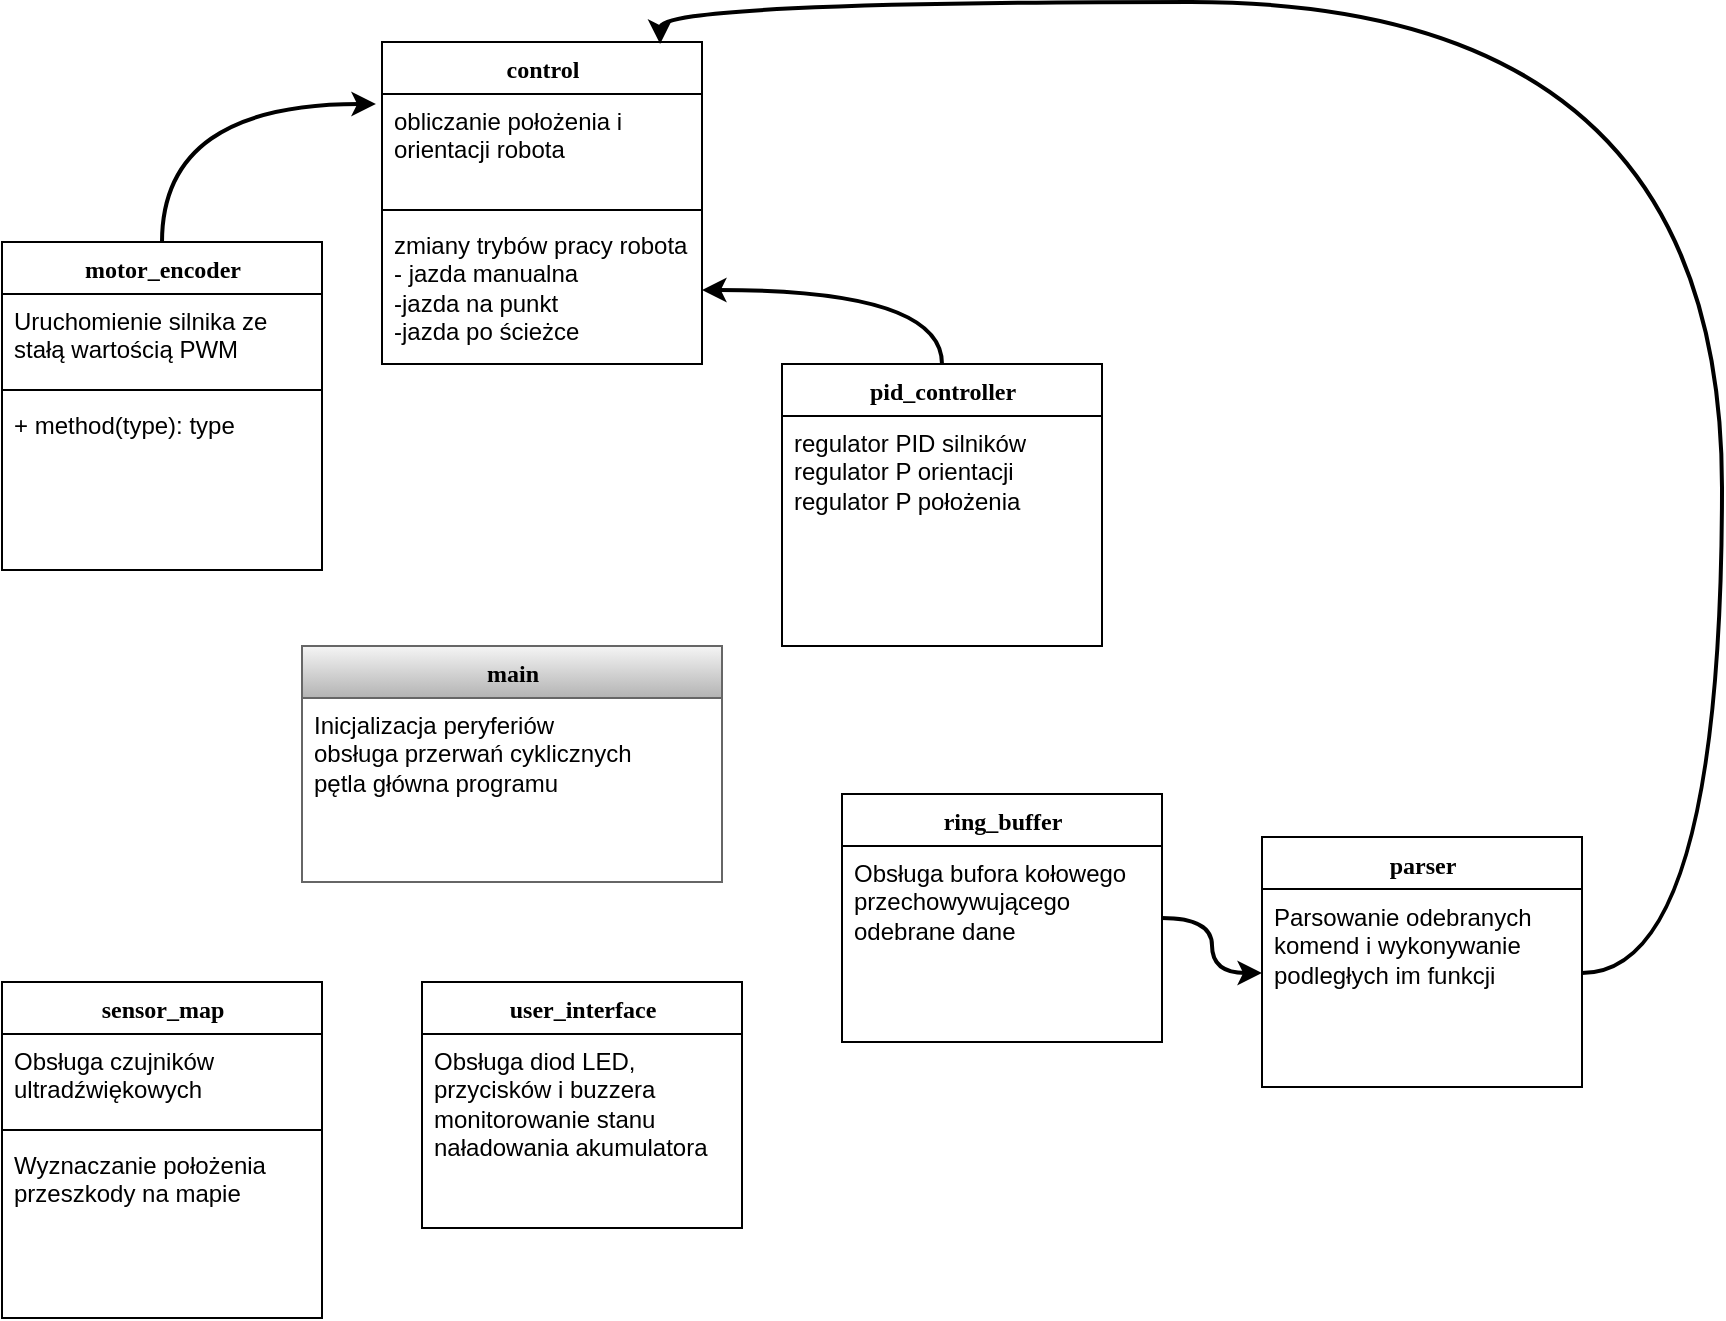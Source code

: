<mxfile version="20.0.1"><diagram name="Page-1" id="6133507b-19e7-1e82-6fc7-422aa6c4b21f"><mxGraphModel dx="1382" dy="802" grid="1" gridSize="10" guides="1" tooltips="1" connect="1" arrows="1" fold="1" page="1" pageScale="1" pageWidth="1100" pageHeight="850" background="none" math="0" shadow="0"><root><mxCell id="0"/><mxCell id="1" parent="0"/><mxCell id="235556782a83e6d0-1" value="sensor_map" style="swimlane;html=1;fontStyle=1;align=center;verticalAlign=top;childLayout=stackLayout;horizontal=1;startSize=26;horizontalStack=0;resizeParent=1;resizeLast=0;collapsible=1;marginBottom=0;swimlaneFillColor=#ffffff;rounded=0;shadow=0;comic=0;labelBackgroundColor=none;strokeWidth=1;fillColor=none;fontFamily=Verdana;fontSize=12" parent="1" vertex="1"><mxGeometry x="50" y="530" width="160" height="168" as="geometry"/></mxCell><mxCell id="235556782a83e6d0-2" value="Obsługa czujników ultradźwiękowych" style="text;html=1;strokeColor=none;fillColor=none;align=left;verticalAlign=top;spacingLeft=4;spacingRight=4;whiteSpace=wrap;overflow=hidden;rotatable=0;points=[[0,0.5],[1,0.5]];portConstraint=eastwest;" parent="235556782a83e6d0-1" vertex="1"><mxGeometry y="26" width="160" height="44" as="geometry"/></mxCell><mxCell id="235556782a83e6d0-6" value="" style="line;html=1;strokeWidth=1;fillColor=none;align=left;verticalAlign=middle;spacingTop=-1;spacingLeft=3;spacingRight=3;rotatable=0;labelPosition=right;points=[];portConstraint=eastwest;" parent="235556782a83e6d0-1" vertex="1"><mxGeometry y="70" width="160" height="8" as="geometry"/></mxCell><mxCell id="235556782a83e6d0-7" value="Wyznaczanie położenia przeszkody na mapie" style="text;html=1;strokeColor=none;fillColor=none;align=left;verticalAlign=top;spacingLeft=4;spacingRight=4;whiteSpace=wrap;overflow=hidden;rotatable=0;points=[[0,0.5],[1,0.5]];portConstraint=eastwest;" parent="235556782a83e6d0-1" vertex="1"><mxGeometry y="78" width="160" height="42" as="geometry"/></mxCell><mxCell id="78961159f06e98e8-17" value="main" style="swimlane;html=1;fontStyle=1;align=center;verticalAlign=top;childLayout=stackLayout;horizontal=1;startSize=26;horizontalStack=0;resizeParent=1;resizeLast=0;collapsible=1;marginBottom=0;swimlaneFillColor=#ffffff;rounded=0;shadow=0;comic=0;labelBackgroundColor=none;strokeWidth=1;fillColor=#f5f5f5;fontFamily=Verdana;fontSize=12;strokeColor=#666666;gradientColor=#b3b3b3;" parent="1" vertex="1"><mxGeometry x="200" y="362" width="210" height="118" as="geometry"/></mxCell><mxCell id="78961159f06e98e8-23" value="Inicjalizacja peryferiów&lt;br&gt;obsługa przerwań cyklicznych&lt;br&gt;pętla główna programu" style="text;html=1;strokeColor=none;fillColor=none;align=left;verticalAlign=top;spacingLeft=4;spacingRight=4;whiteSpace=wrap;overflow=hidden;rotatable=0;points=[[0,0.5],[1,0.5]];portConstraint=eastwest;" parent="78961159f06e98e8-17" vertex="1"><mxGeometry y="26" width="210" height="84" as="geometry"/></mxCell><mxCell id="NdNuiV1q34ZguvKgLfVX-10" style="edgeStyle=orthogonalEdgeStyle;curved=1;orthogonalLoop=1;jettySize=auto;html=1;strokeWidth=2;entryX=-0.019;entryY=0.093;entryDx=0;entryDy=0;entryPerimeter=0;" edge="1" parent="1" source="78961159f06e98e8-43" target="NdNuiV1q34ZguvKgLfVX-2"><mxGeometry relative="1" as="geometry"><mxPoint x="120" y="-10" as="targetPoint"/></mxGeometry></mxCell><mxCell id="78961159f06e98e8-43" value="motor_encoder" style="swimlane;html=1;fontStyle=1;align=center;verticalAlign=top;childLayout=stackLayout;horizontal=1;startSize=26;horizontalStack=0;resizeParent=1;resizeLast=0;collapsible=1;marginBottom=0;swimlaneFillColor=#ffffff;rounded=0;shadow=0;comic=0;labelBackgroundColor=none;strokeWidth=1;fillColor=none;fontFamily=Verdana;fontSize=12" parent="1" vertex="1"><mxGeometry x="50" y="160.0" width="160" height="164" as="geometry"/></mxCell><mxCell id="78961159f06e98e8-44" value="Uruchomienie silnika ze stałą wartością PWM" style="text;html=1;strokeColor=none;fillColor=none;align=left;verticalAlign=top;spacingLeft=4;spacingRight=4;whiteSpace=wrap;overflow=hidden;rotatable=0;points=[[0,0.5],[1,0.5]];portConstraint=eastwest;" parent="78961159f06e98e8-43" vertex="1"><mxGeometry y="26" width="160" height="44" as="geometry"/></mxCell><mxCell id="78961159f06e98e8-51" value="" style="line;html=1;strokeWidth=1;fillColor=none;align=left;verticalAlign=middle;spacingTop=-1;spacingLeft=3;spacingRight=3;rotatable=0;labelPosition=right;points=[];portConstraint=eastwest;" parent="78961159f06e98e8-43" vertex="1"><mxGeometry y="70" width="160" height="8" as="geometry"/></mxCell><mxCell id="b94bc138ca980ef-3" value="+ method(type): type" style="text;html=1;strokeColor=none;fillColor=none;align=left;verticalAlign=top;spacingLeft=4;spacingRight=4;whiteSpace=wrap;overflow=hidden;rotatable=0;points=[[0,0.5],[1,0.5]];portConstraint=eastwest;" parent="78961159f06e98e8-43" vertex="1"><mxGeometry y="78" width="160" height="26" as="geometry"/></mxCell><mxCell id="78961159f06e98e8-69" value="user_interface" style="swimlane;html=1;fontStyle=1;align=center;verticalAlign=top;childLayout=stackLayout;horizontal=1;startSize=26;horizontalStack=0;resizeParent=1;resizeLast=0;collapsible=1;marginBottom=0;swimlaneFillColor=#ffffff;rounded=0;shadow=0;comic=0;labelBackgroundColor=none;strokeWidth=1;fillColor=none;fontFamily=Verdana;fontSize=12" parent="1" vertex="1"><mxGeometry x="260" y="530" width="160" height="123" as="geometry"><mxRectangle x="255" y="436" width="130" height="26" as="alternateBounds"/></mxGeometry></mxCell><mxCell id="78961159f06e98e8-70" value="Obsługa diod LED, przycisków i buzzera&lt;br&gt;monitorowanie stanu naładowania akumulatora" style="text;html=1;strokeColor=none;fillColor=none;align=left;verticalAlign=top;spacingLeft=4;spacingRight=4;whiteSpace=wrap;overflow=hidden;rotatable=0;points=[[0,0.5],[1,0.5]];portConstraint=eastwest;" parent="78961159f06e98e8-69" vertex="1"><mxGeometry y="26" width="160" height="74" as="geometry"/></mxCell><mxCell id="78961159f06e98e8-82" value="parser" style="swimlane;html=1;fontStyle=1;align=center;verticalAlign=top;childLayout=stackLayout;horizontal=1;startSize=26;horizontalStack=0;resizeParent=1;resizeLast=0;collapsible=1;marginBottom=0;swimlaneFillColor=#ffffff;rounded=0;shadow=0;comic=0;labelBackgroundColor=none;strokeWidth=1;fillColor=none;fontFamily=Verdana;fontSize=12" parent="1" vertex="1"><mxGeometry x="680" y="457.5" width="160" height="125" as="geometry"/></mxCell><mxCell id="78961159f06e98e8-89" value="Parsowanie odebranych komend i wykonywanie podległych im funkcji" style="text;html=1;strokeColor=none;fillColor=none;align=left;verticalAlign=top;spacingLeft=4;spacingRight=4;whiteSpace=wrap;overflow=hidden;rotatable=0;points=[[0,0.5],[1,0.5]];portConstraint=eastwest;" parent="78961159f06e98e8-82" vertex="1"><mxGeometry y="26" width="160" height="84" as="geometry"/></mxCell><mxCell id="NdNuiV1q34ZguvKgLfVX-11" style="edgeStyle=orthogonalEdgeStyle;curved=1;orthogonalLoop=1;jettySize=auto;html=1;strokeWidth=2;" edge="1" parent="1" source="78961159f06e98e8-95" target="NdNuiV1q34ZguvKgLfVX-6"><mxGeometry relative="1" as="geometry"/></mxCell><mxCell id="78961159f06e98e8-95" value="pid_controller" style="swimlane;html=1;fontStyle=1;align=center;verticalAlign=top;childLayout=stackLayout;horizontal=1;startSize=26;horizontalStack=0;resizeParent=1;resizeLast=0;collapsible=1;marginBottom=0;swimlaneFillColor=#ffffff;rounded=0;shadow=0;comic=0;labelBackgroundColor=none;strokeWidth=1;fillColor=none;fontFamily=Verdana;fontSize=12" parent="1" vertex="1"><mxGeometry x="440" y="221" width="160" height="141" as="geometry"/></mxCell><mxCell id="78961159f06e98e8-96" value="regulator PID silników&lt;br&gt;regulator P orientacji&lt;br&gt;regulator P położenia" style="text;html=1;strokeColor=none;fillColor=none;align=left;verticalAlign=top;spacingLeft=4;spacingRight=4;whiteSpace=wrap;overflow=hidden;rotatable=0;points=[[0,0.5],[1,0.5]];portConstraint=eastwest;" parent="78961159f06e98e8-95" vertex="1"><mxGeometry y="26" width="160" height="74" as="geometry"/></mxCell><mxCell id="NdNuiV1q34ZguvKgLfVX-9" value="" style="edgeStyle=orthogonalEdgeStyle;orthogonalLoop=1;jettySize=auto;html=1;curved=1;strokeWidth=2;" edge="1" parent="1" source="78961159f06e98e8-108" target="78961159f06e98e8-89"><mxGeometry relative="1" as="geometry"/></mxCell><mxCell id="78961159f06e98e8-108" value="ring_buffer" style="swimlane;html=1;fontStyle=1;align=center;verticalAlign=top;childLayout=stackLayout;horizontal=1;startSize=26;horizontalStack=0;resizeParent=1;resizeLast=0;collapsible=1;marginBottom=0;swimlaneFillColor=#ffffff;rounded=0;shadow=0;comic=0;labelBackgroundColor=none;strokeWidth=1;fillColor=none;fontFamily=Verdana;fontSize=12" parent="1" vertex="1"><mxGeometry x="470" y="436" width="160" height="124" as="geometry"/></mxCell><mxCell id="78961159f06e98e8-117" value="Obsługa bufora kołowego przechowywującego odebrane dane" style="text;html=1;strokeColor=none;fillColor=none;align=left;verticalAlign=top;spacingLeft=4;spacingRight=4;whiteSpace=wrap;overflow=hidden;rotatable=0;points=[[0,0.5],[1,0.5]];portConstraint=eastwest;" parent="78961159f06e98e8-108" vertex="1"><mxGeometry y="26" width="160" height="54" as="geometry"/></mxCell><mxCell id="NdNuiV1q34ZguvKgLfVX-1" value="control" style="swimlane;html=1;fontStyle=1;align=center;verticalAlign=top;childLayout=stackLayout;horizontal=1;startSize=26;horizontalStack=0;resizeParent=1;resizeLast=0;collapsible=1;marginBottom=0;swimlaneFillColor=#ffffff;rounded=0;shadow=0;comic=0;labelBackgroundColor=none;strokeWidth=1;fillColor=none;fontFamily=Verdana;fontSize=12" vertex="1" parent="1"><mxGeometry x="240" y="60" width="160" height="161" as="geometry"/></mxCell><mxCell id="NdNuiV1q34ZguvKgLfVX-2" value="obliczanie położenia i orientacji robota" style="text;html=1;strokeColor=none;fillColor=none;align=left;verticalAlign=top;spacingLeft=4;spacingRight=4;whiteSpace=wrap;overflow=hidden;rotatable=0;points=[[0,0.5],[1,0.5]];portConstraint=eastwest;" vertex="1" parent="NdNuiV1q34ZguvKgLfVX-1"><mxGeometry y="26" width="160" height="54" as="geometry"/></mxCell><mxCell id="NdNuiV1q34ZguvKgLfVX-4" value="" style="line;html=1;strokeWidth=1;fillColor=none;align=left;verticalAlign=middle;spacingTop=-1;spacingLeft=3;spacingRight=3;rotatable=0;labelPosition=right;points=[];portConstraint=eastwest;" vertex="1" parent="NdNuiV1q34ZguvKgLfVX-1"><mxGeometry y="80" width="160" height="8" as="geometry"/></mxCell><mxCell id="NdNuiV1q34ZguvKgLfVX-6" value="zmiany trybów pracy robota&lt;br&gt;- jazda manualna&lt;br&gt;-jazda na punkt&lt;br&gt;-jazda po ścieżce" style="text;html=1;strokeColor=none;fillColor=none;align=left;verticalAlign=top;spacingLeft=4;spacingRight=4;whiteSpace=wrap;overflow=hidden;rotatable=0;points=[[0,0.5],[1,0.5]];portConstraint=eastwest;" vertex="1" parent="NdNuiV1q34ZguvKgLfVX-1"><mxGeometry y="88" width="160" height="72" as="geometry"/></mxCell><mxCell id="NdNuiV1q34ZguvKgLfVX-13" style="edgeStyle=orthogonalEdgeStyle;curved=1;orthogonalLoop=1;jettySize=auto;html=1;entryX=0.869;entryY=0.006;entryDx=0;entryDy=0;entryPerimeter=0;strokeWidth=2;" edge="1" parent="1" source="78961159f06e98e8-89" target="NdNuiV1q34ZguvKgLfVX-1"><mxGeometry relative="1" as="geometry"><Array as="points"><mxPoint x="910" y="526"/><mxPoint x="910" y="40"/><mxPoint x="379" y="40"/></Array></mxGeometry></mxCell></root></mxGraphModel></diagram></mxfile>